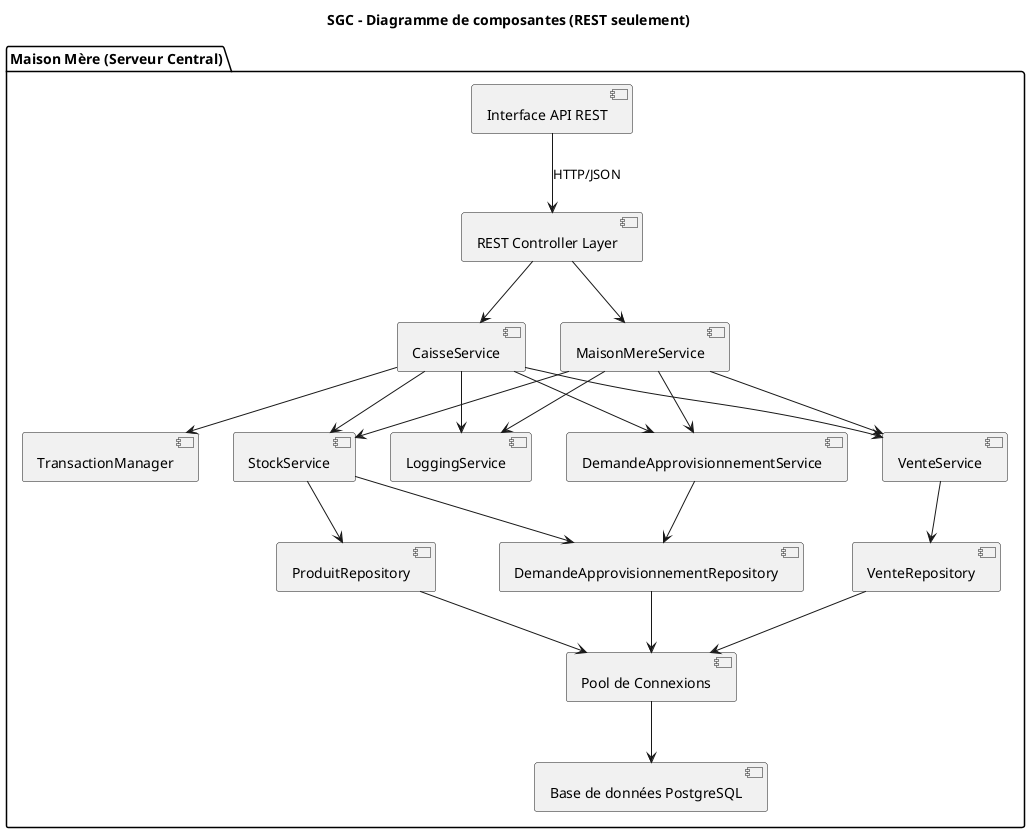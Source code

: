 @startuml
title SGC – Diagramme de composantes (REST seulement)

package "Maison Mère (Serveur Central)" {

  [Interface API REST] --> [REST Controller Layer] : HTTP/JSON

  [REST Controller Layer] --> [CaisseService]
  [REST Controller Layer] --> [MaisonMereService]

  [CaisseService] --> [StockService]
  [CaisseService] --> [VenteService]
  [CaisseService] --> [DemandeApprovisionnementService]
  [CaisseService] --> [TransactionManager]
  [CaisseService] --> [LoggingService]

  [MaisonMereService] --> [StockService]
  [MaisonMereService] --> [VenteService]
  [MaisonMereService] --> [DemandeApprovisionnementService]
  [MaisonMereService] --> [LoggingService]

  [StockService] --> [ProduitRepository]
  [StockService] --> [DemandeApprovisionnementRepository]

  [VenteService] --> [VenteRepository]

  [DemandeApprovisionnementService] --> [DemandeApprovisionnementRepository]

  [ProduitRepository] --> [Pool de Connexions]
  [VenteRepository] --> [Pool de Connexions]
  [DemandeApprovisionnementRepository] --> [Pool de Connexions]

  [Pool de Connexions] --> [Base de données PostgreSQL]
}

@enduml
